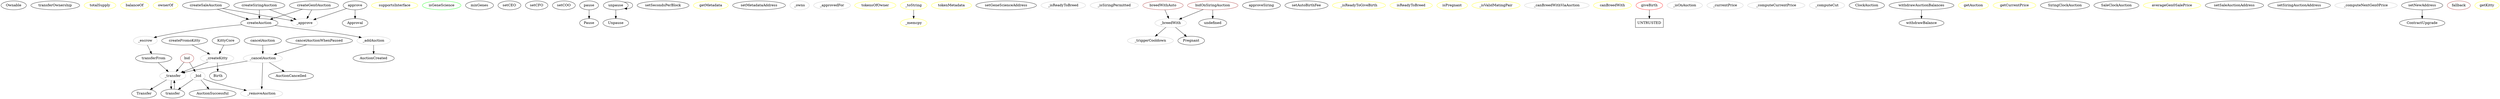 strict digraph {
  Ownable
  transferOwnership
  totalSupply [color=yellow]
  balanceOf [color=yellow]
  ownerOf [color=yellow]
  approve
  transfer
  transferFrom
  supportsInterface [color=yellow]
  isGeneScience [color=green]
  mixGenes
  setCEO
  setCFO
  setCOO
  pause
  unpause
  _transfer [color=gray]
  Transfer
  _createKitty [color=gray]
  Birth
  setSecondsPerBlock
  getMetadata [color=yellow]
  setMetadataAddress
  _owns [color=gray]
  _approvedFor [color=gray]
  _approve [color=gray]
  Approval
  tokensOfOwner [color=yellow]
  _memcpy [color=yellow]
  _toString [color=yellow]
  tokenMetadata [color=yellow]
  setGeneScienceAddress
  _isReadyToBreed [color=gray]
  _isSiringPermitted [color=gray]
  _triggerCooldown [color=gray]
  approveSiring
  setAutoBirthFee
  _isReadyToGiveBirth [color=yellow]
  isReadyToBreed [color=yellow]
  isPregnant [color=yellow]
  _isValidMatingPair [color=yellow]
  _canBreedWithViaAuction [color=gray]
  canBreedWith [color=yellow]
  _breedWith [color=gray]
  Pregnant
  breedWithAuto [color=brown]
  giveBirth [color=red]
  UNTRUSTED [shape=rectangle]
  _escrow [color=gray]
  _addAuction [color=gray]
  AuctionCreated
  _cancelAuction [color=gray]
  _removeAuction [color=gray]
  AuctionCancelled
  _bid [color=gray]
  AuctionSuccessful
  _isOnAuction [color=gray]
  _currentPrice [color=gray]
  _computeCurrentPrice [color=gray]
  _computeCut [color=gray]
  Pause
  Unpause
  ClockAuction
  withdrawBalance
  createAuction
  bid [color=brown]
  cancelAuction
  cancelAuctionWhenPaused
  getAuction [color=yellow]
  getCurrentPrice [color=yellow]
  SiringClockAuction
  SaleClockAuction
  averageGen0SalePrice [color=yellow]
  setSaleAuctionAddress
  setSiringAuctionAddress
  createSaleAuction
  createSiringAuction
  bidOnSiringAuction [color=brown]
  undefined
  withdrawAuctionBalances
  createPromoKitty
  createGen0Auction
  _computeNextGen0Price [color=gray]
  KittyCore
  setNewAddress
  ContractUpgrade
  fallback [color=brown]
  getKitty [color=yellow]
  _transfer -> Transfer
  _createKitty -> Birth
  _createKitty -> _transfer
  transfer -> _transfer
  approve -> _approve
  approve -> Approval
  transferFrom -> _transfer
  _toString -> _memcpy
  _breedWith -> _triggerCooldown
  _breedWith -> Pregnant
  breedWithAuto -> _breedWith
  giveBirth -> UNTRUSTED
  _escrow -> transferFrom
  _transfer -> transfer
  _addAuction -> AuctionCreated
  _cancelAuction -> _removeAuction
  _cancelAuction -> _transfer
  _cancelAuction -> AuctionCancelled
  _bid -> _removeAuction
  _bid -> transfer
  _bid -> AuctionSuccessful
  pause -> Pause
  unpause -> Unpause
  createAuction -> _escrow
  createAuction -> _addAuction
  bid -> _bid
  bid -> _transfer
  cancelAuction -> _cancelAuction
  cancelAuctionWhenPaused -> _cancelAuction
  createSaleAuction -> _approve
  createSaleAuction -> createAuction
  createSiringAuction -> _approve
  createSiringAuction -> createAuction
  bidOnSiringAuction -> undefined
  bidOnSiringAuction -> _breedWith
  withdrawAuctionBalances -> withdrawBalance
  createPromoKitty -> _createKitty
  createGen0Auction -> _approve
  createGen0Auction -> createAuction
  KittyCore -> _createKitty
  setNewAddress -> ContractUpgrade
  unpause -> unpause
}

